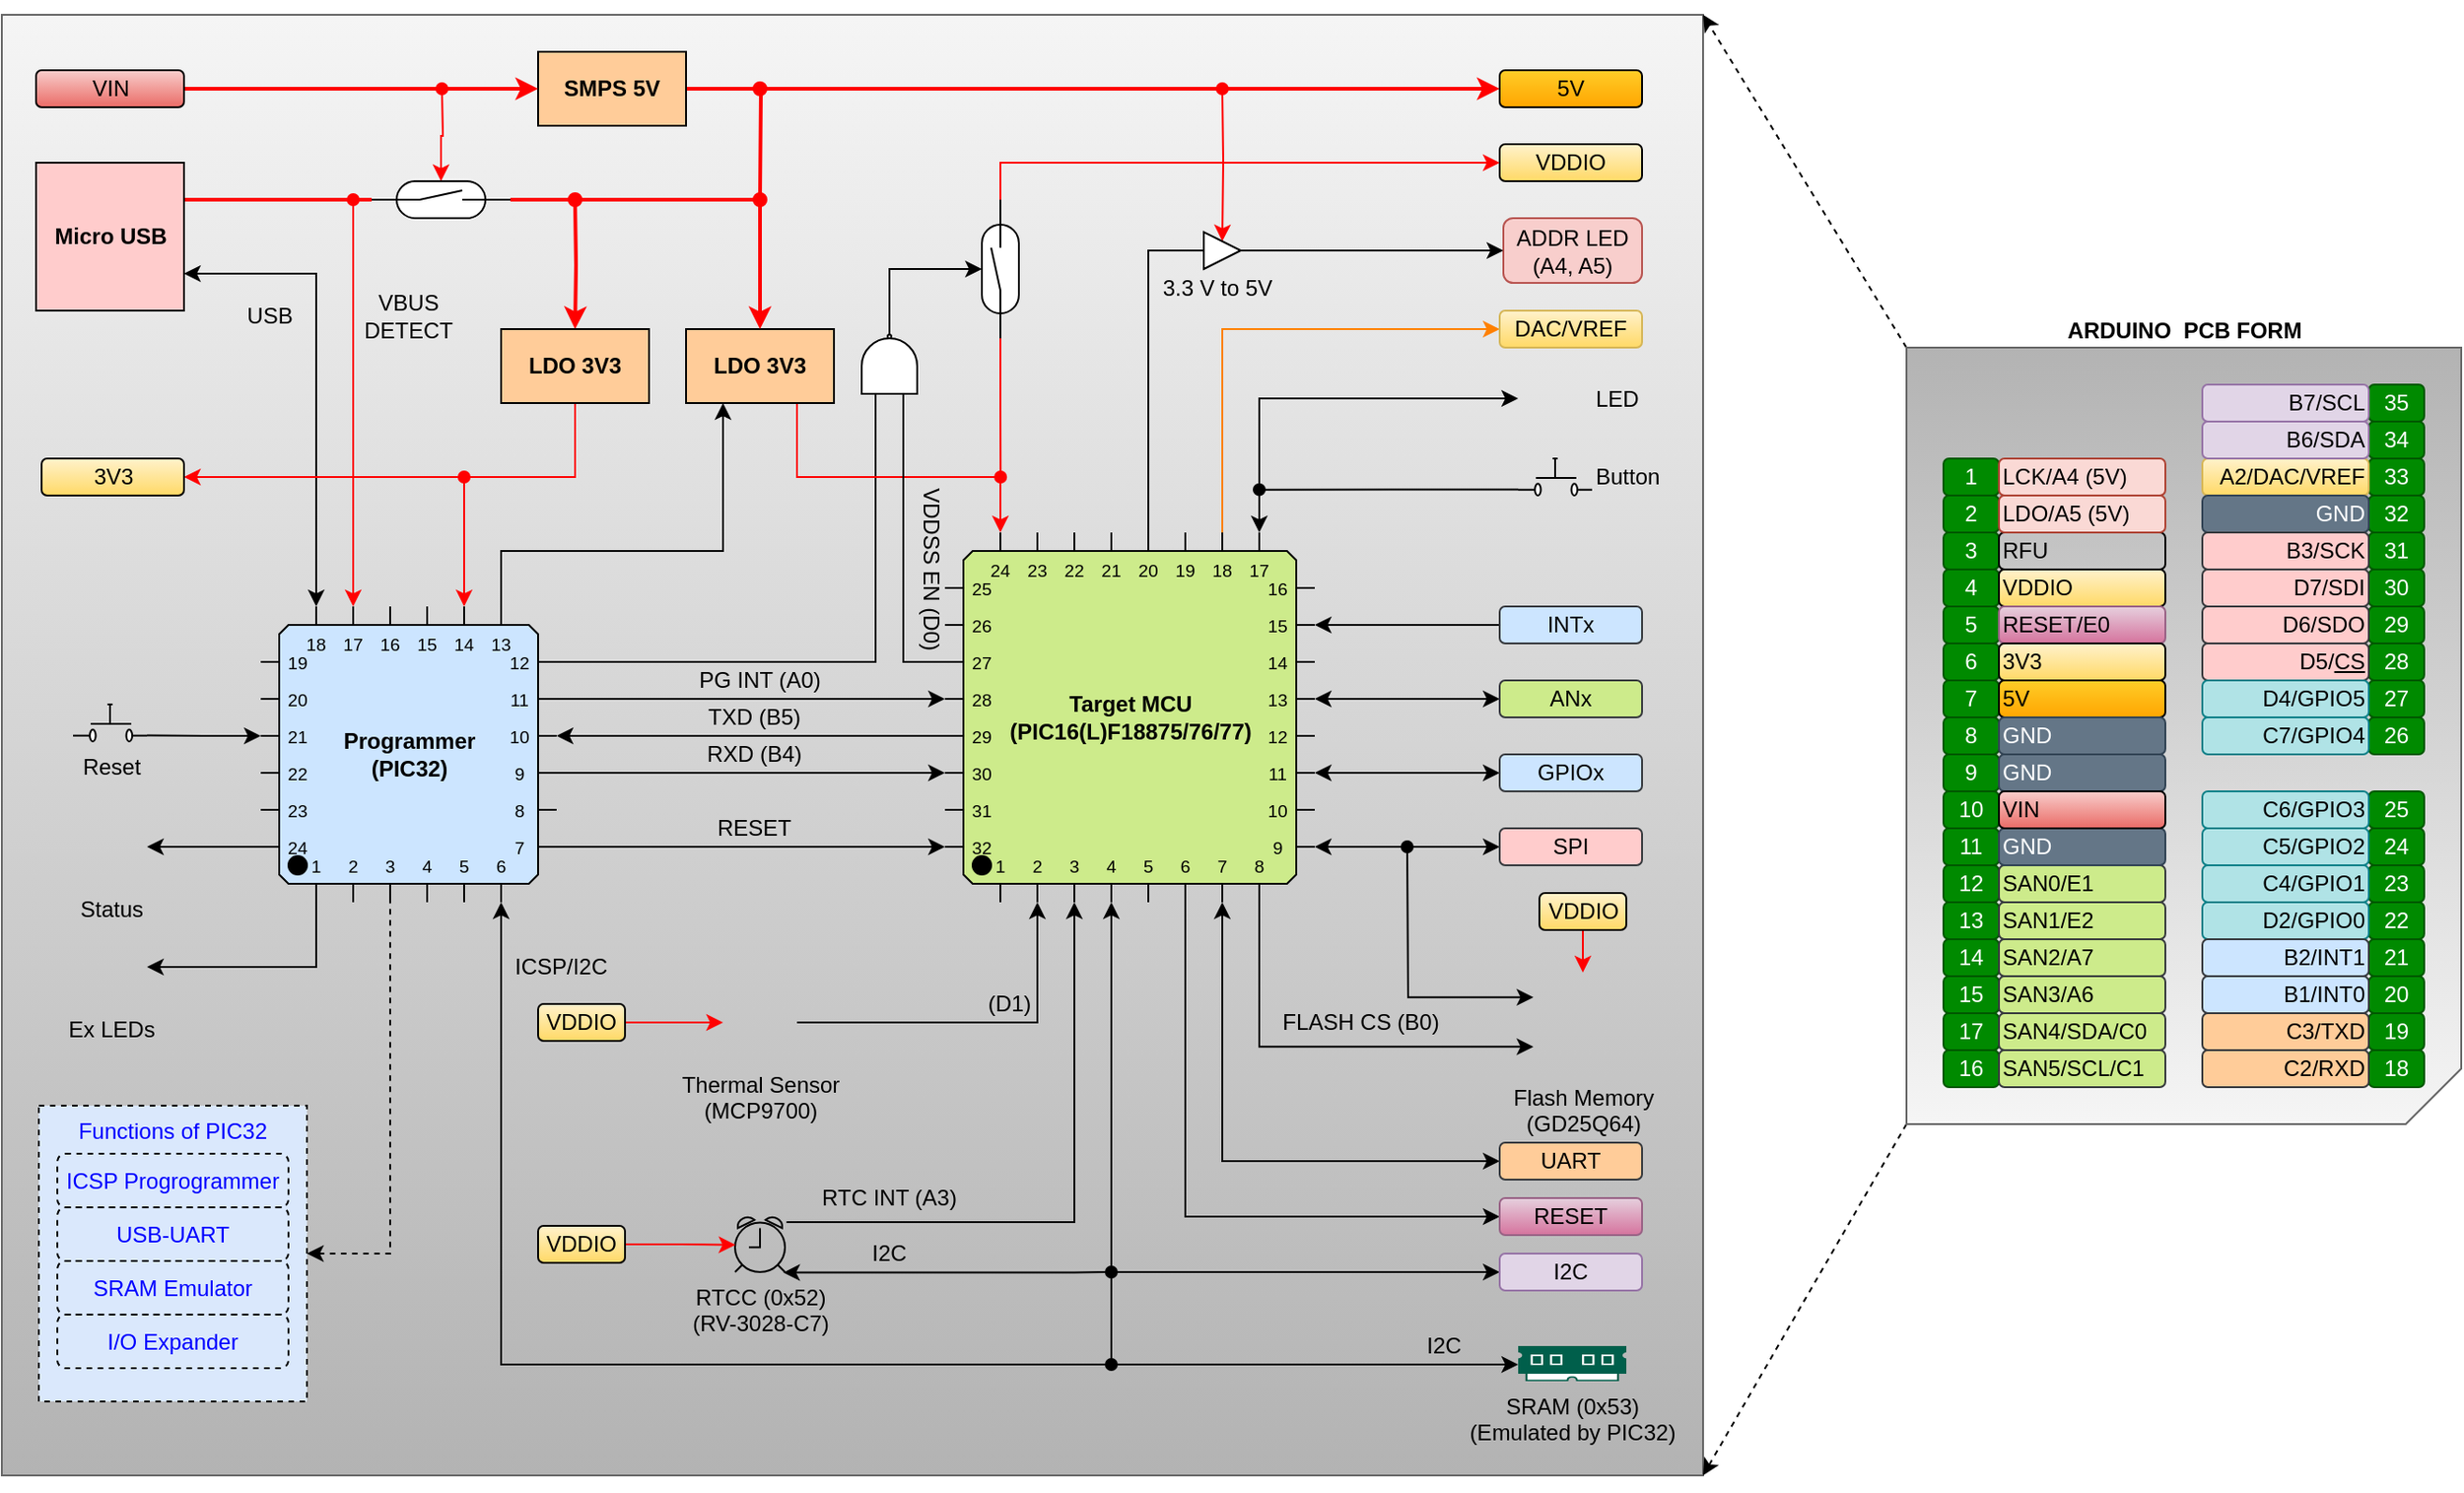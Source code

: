 <mxfile version="14.5.1" type="device"><diagram id="FAWxuf3-GDfkqZyllJHT" name="Diagram"><mxGraphModel dx="1704" dy="1068" grid="1" gridSize="10" guides="1" tooltips="1" connect="1" arrows="1" fold="1" page="1" pageScale="1" pageWidth="1654" pageHeight="1169" math="0" shadow="0"><root><mxCell id="0"/><mxCell id="1" parent="0"/><mxCell id="gl0B-3WAw4lFfvfO7_5f-157" value="" style="rounded=0;whiteSpace=wrap;html=1;strokeWidth=1;align=center;fillColor=#f5f5f5;strokeColor=#666666;gradientColor=#b3b3b3;" parent="1" vertex="1"><mxGeometry x="40" y="40" width="920" height="790" as="geometry"/></mxCell><mxCell id="gl0B-3WAw4lFfvfO7_5f-158" style="rounded=0;orthogonalLoop=1;jettySize=auto;html=1;exitX=1;exitY=1;exitDx=0;exitDy=0;exitPerimeter=0;entryX=1;entryY=0;entryDx=0;entryDy=0;startArrow=none;startFill=0;endArrow=classic;endFill=1;strokeWidth=1;fontColor=#000000;dashed=1;fillColor=#ffff88;" parent="1" source="gl0B-3WAw4lFfvfO7_5f-81" target="gl0B-3WAw4lFfvfO7_5f-157" edge="1"><mxGeometry relative="1" as="geometry"/></mxCell><mxCell id="gl0B-3WAw4lFfvfO7_5f-160" style="edgeStyle=none;rounded=0;orthogonalLoop=1;jettySize=auto;html=1;exitX=1;exitY=0;exitDx=0;exitDy=0;exitPerimeter=0;entryX=1;entryY=1;entryDx=0;entryDy=0;startArrow=none;startFill=0;endArrow=classic;endFill=1;strokeWidth=1;fontColor=#000000;dashed=1;fillColor=#ffff88;" parent="1" source="gl0B-3WAw4lFfvfO7_5f-81" target="gl0B-3WAw4lFfvfO7_5f-157" edge="1"><mxGeometry relative="1" as="geometry"/></mxCell><mxCell id="gl0B-3WAw4lFfvfO7_5f-81" value="&lt;b&gt;ARDUINO&amp;nbsp; PCB FORM&lt;/b&gt;" style="shape=card;html=1;align=center;rotation=0;labelPosition=center;verticalLabelPosition=top;verticalAlign=bottom;horizontal=1;flipV=1;flipH=1;textDirection=rtl;fillColor=#f5f5f5;strokeColor=#666666;gradientColor=#b3b3b3;" parent="1" vertex="1"><mxGeometry x="1070" y="220" width="300" height="420" as="geometry"/></mxCell><mxCell id="gl0B-3WAw4lFfvfO7_5f-142" style="edgeStyle=orthogonalEdgeStyle;rounded=0;orthogonalLoop=1;jettySize=auto;html=1;exitX=0;exitY=0;exitDx=30;exitDy=0;exitPerimeter=0;entryX=1;entryY=0.75;entryDx=0;entryDy=0;startArrow=classic;startFill=1;endArrow=classic;endFill=1;strokeWidth=1;fontColor=#000000;" parent="1" source="gl0B-3WAw4lFfvfO7_5f-1" target="gl0B-3WAw4lFfvfO7_5f-4" edge="1"><mxGeometry relative="1" as="geometry"/></mxCell><mxCell id="gl0B-3WAw4lFfvfO7_5f-145" style="edgeStyle=orthogonalEdgeStyle;rounded=0;orthogonalLoop=1;jettySize=auto;html=1;exitX=0;exitY=0;exitDx=0;exitDy=70;exitPerimeter=0;entryX=1;entryY=0.84;entryDx=0;entryDy=0;entryPerimeter=0;startArrow=classic;startFill=1;endArrow=none;endFill=0;strokeWidth=1;fontColor=#000000;" parent="1" source="gl0B-3WAw4lFfvfO7_5f-1" target="gl0B-3WAw4lFfvfO7_5f-139" edge="1"><mxGeometry relative="1" as="geometry"/></mxCell><mxCell id="GJWshSF4fhfG3qmLM1xP-25" style="edgeStyle=orthogonalEdgeStyle;rounded=0;orthogonalLoop=1;jettySize=auto;html=1;entryX=0;entryY=1;entryDx=70;entryDy=0;startArrow=classic;startFill=1;endArrow=none;endFill=0;strokeWidth=1;fontColor=#0000FF;dashed=1;exitX=1;exitY=0.5;exitDx=0;exitDy=0;entryPerimeter=0;" parent="1" source="GJWshSF4fhfG3qmLM1xP-23" target="gl0B-3WAw4lFfvfO7_5f-1" edge="1"><mxGeometry relative="1" as="geometry"><Array as="points"><mxPoint x="250" y="710"/></Array></mxGeometry></mxCell><mxCell id="er8K3xx068y1juMKBzcv-15" style="edgeStyle=orthogonalEdgeStyle;rounded=0;orthogonalLoop=1;jettySize=auto;html=1;exitX=0;exitY=0;exitDx=50;exitDy=0;exitPerimeter=0;startArrow=classic;startFill=1;endArrow=oval;endFill=1;strokeColor=#FF0000;" parent="1" source="gl0B-3WAw4lFfvfO7_5f-1" edge="1"><mxGeometry relative="1" as="geometry"><mxPoint x="230" y="140" as="targetPoint"/><Array as="points"><mxPoint x="230" y="180"/></Array></mxGeometry></mxCell><mxCell id="er8K3xx068y1juMKBzcv-26" style="edgeStyle=orthogonalEdgeStyle;rounded=0;orthogonalLoop=1;jettySize=auto;html=1;exitX=0;exitY=1;exitDx=130;exitDy=0;exitPerimeter=0;entryX=0;entryY=0.5;entryDx=0;entryDy=0;startArrow=classic;startFill=1;endArrow=classic;endFill=1;strokeWidth=1;" parent="1" source="gl0B-3WAw4lFfvfO7_5f-1" target="gl0B-3WAw4lFfvfO7_5f-117" edge="1"><mxGeometry relative="1" as="geometry"><Array as="points"><mxPoint x="310" y="770"/><mxPoint x="640" y="770"/><mxPoint x="640" y="720"/></Array></mxGeometry></mxCell><mxCell id="er8K3xx068y1juMKBzcv-30" style="edgeStyle=orthogonalEdgeStyle;rounded=0;orthogonalLoop=1;jettySize=auto;html=1;exitX=1;exitY=0;exitDx=0;exitDy=130;exitPerimeter=0;entryX=0;entryY=0;entryDx=0;entryDy=170;entryPerimeter=0;startArrow=none;startFill=0;endArrow=classic;endFill=1;strokeWidth=1;" parent="1" source="gl0B-3WAw4lFfvfO7_5f-1" target="gl0B-3WAw4lFfvfO7_5f-82" edge="1"><mxGeometry relative="1" as="geometry"/></mxCell><mxCell id="er8K3xx068y1juMKBzcv-32" style="edgeStyle=orthogonalEdgeStyle;rounded=0;orthogonalLoop=1;jettySize=auto;html=1;exitX=0;exitY=0;exitDx=0;exitDy=110;exitPerimeter=0;entryX=1;entryY=0;entryDx=0;entryDy=70;entryPerimeter=0;startArrow=none;startFill=0;endArrow=classic;endFill=1;strokeWidth=1;" parent="1" source="gl0B-3WAw4lFfvfO7_5f-82" target="gl0B-3WAw4lFfvfO7_5f-1" edge="1"><mxGeometry relative="1" as="geometry"/></mxCell><mxCell id="uWInlkVJjta_JhVtUcar-14" style="edgeStyle=orthogonalEdgeStyle;rounded=0;orthogonalLoop=1;jettySize=auto;html=1;exitX=1;exitY=0;exitDx=0;exitDy=50;exitPerimeter=0;entryX=0;entryY=0;entryDx=0;entryDy=90;entryPerimeter=0;startArrow=none;startFill=0;endArrow=classic;endFill=1;" parent="1" source="gl0B-3WAw4lFfvfO7_5f-1" target="gl0B-3WAw4lFfvfO7_5f-82" edge="1"><mxGeometry relative="1" as="geometry"/></mxCell><mxCell id="RlscLsw2g6nqxqVtPCCq-2" style="edgeStyle=orthogonalEdgeStyle;rounded=0;orthogonalLoop=1;jettySize=auto;html=1;exitX=1;exitY=0;exitDx=0;exitDy=90;exitPerimeter=0;entryX=0;entryY=0;entryDx=0;entryDy=130;entryPerimeter=0;" parent="1" source="gl0B-3WAw4lFfvfO7_5f-1" target="gl0B-3WAw4lFfvfO7_5f-82" edge="1"><mxGeometry relative="1" as="geometry"/></mxCell><mxCell id="RlscLsw2g6nqxqVtPCCq-8" style="edgeStyle=orthogonalEdgeStyle;rounded=0;orthogonalLoop=1;jettySize=auto;html=1;exitX=1;exitY=0.5;exitDx=0;exitDy=0;entryX=0;entryY=1;entryDx=30;entryDy=0;startArrow=classic;startFill=1;endArrow=none;endFill=0;entryPerimeter=0;" parent="1" source="RlscLsw2g6nqxqVtPCCq-7" target="gl0B-3WAw4lFfvfO7_5f-1" edge="1"><mxGeometry relative="1" as="geometry"/></mxCell><mxCell id="RlscLsw2g6nqxqVtPCCq-25" style="edgeStyle=orthogonalEdgeStyle;rounded=0;orthogonalLoop=1;jettySize=auto;html=1;exitX=1;exitY=0;exitDx=0;exitDy=30;exitPerimeter=0;entryX=0;entryY=0.25;entryDx=0;entryDy=0;entryPerimeter=0;startArrow=none;startFill=0;endArrow=none;endFill=0;fontColor=#0000FF;" parent="1" source="gl0B-3WAw4lFfvfO7_5f-1" target="RlscLsw2g6nqxqVtPCCq-19" edge="1"><mxGeometry relative="1" as="geometry"><Array as="points"><mxPoint x="513" y="390"/></Array></mxGeometry></mxCell><mxCell id="sSscuh9NOSaYMGHgBLAB-4" style="edgeStyle=orthogonalEdgeStyle;rounded=0;orthogonalLoop=1;jettySize=auto;html=1;exitX=0.5;exitY=1;exitDx=0;exitDy=0;entryX=0;entryY=0;entryDx=110;entryDy=0;strokeColor=#FF0000;entryPerimeter=0;" edge="1" parent="1" source="sSscuh9NOSaYMGHgBLAB-1" target="gl0B-3WAw4lFfvfO7_5f-1"><mxGeometry relative="1" as="geometry"><Array as="points"><mxPoint x="350" y="290"/><mxPoint x="290" y="290"/></Array></mxGeometry></mxCell><mxCell id="sSscuh9NOSaYMGHgBLAB-5" style="edgeStyle=orthogonalEdgeStyle;rounded=0;orthogonalLoop=1;jettySize=auto;html=1;exitX=0;exitY=0;exitDx=130;exitDy=0;exitPerimeter=0;entryX=0.25;entryY=1;entryDx=0;entryDy=0;startArrow=none;startFill=0;strokeWidth=1;" edge="1" parent="1" source="gl0B-3WAw4lFfvfO7_5f-1" target="gl0B-3WAw4lFfvfO7_5f-5"><mxGeometry relative="1" as="geometry"><Array as="points"><mxPoint x="310" y="330"/><mxPoint x="430" y="330"/></Array></mxGeometry></mxCell><mxCell id="gl0B-3WAw4lFfvfO7_5f-1" value="Programmer&lt;br&gt;(PIC32)" style="shadow=0;dashed=0;align=center;html=1;strokeWidth=1;shape=mxgraph.electrical.logic_gates.qfp_ic;labelNames=a,b,c,d,e,f,g,h,i,j,k,l,m,n,o,p,q,r,s,t,u,v,w,x,y,z,a1,b1,c1,d1,e1,f1,g1,h1,i1,j1,k1,l1,m1,n1;fontStyle=1;flipV=0;flipH=0;fillColor=#cce5ff;" parent="1" vertex="1"><mxGeometry x="180" y="360" width="160" height="160" as="geometry"/></mxCell><mxCell id="er8K3xx068y1juMKBzcv-12" style="edgeStyle=orthogonalEdgeStyle;rounded=0;orthogonalLoop=1;jettySize=auto;html=1;entryX=0;entryY=0.5;entryDx=0;entryDy=0;entryPerimeter=0;endArrow=none;endFill=0;strokeWidth=2;strokeColor=#FF0000;exitX=1;exitY=0.25;exitDx=0;exitDy=0;" parent="1" source="gl0B-3WAw4lFfvfO7_5f-4" target="er8K3xx068y1juMKBzcv-10" edge="1"><mxGeometry relative="1" as="geometry"/></mxCell><mxCell id="gl0B-3WAw4lFfvfO7_5f-4" value="Micro USB" style="rounded=0;whiteSpace=wrap;html=1;fontStyle=1;fillColor=#ffcccc;" parent="1" vertex="1"><mxGeometry x="58.5" y="120" width="80" height="80" as="geometry"/></mxCell><mxCell id="sSscuh9NOSaYMGHgBLAB-3" style="edgeStyle=orthogonalEdgeStyle;rounded=0;orthogonalLoop=1;jettySize=auto;html=1;entryX=0;entryY=0;entryDx=30;entryDy=0;entryPerimeter=0;strokeColor=#FF0000;exitX=0.75;exitY=1;exitDx=0;exitDy=0;" edge="1" parent="1" source="gl0B-3WAw4lFfvfO7_5f-5" target="gl0B-3WAw4lFfvfO7_5f-82"><mxGeometry relative="1" as="geometry"><Array as="points"><mxPoint x="470" y="290"/><mxPoint x="580" y="290"/></Array></mxGeometry></mxCell><mxCell id="gl0B-3WAw4lFfvfO7_5f-5" value="LDO 3V3" style="rounded=0;whiteSpace=wrap;html=1;fontStyle=1;fillColor=#ffcc99;" parent="1" vertex="1"><mxGeometry x="410" y="210" width="80" height="40" as="geometry"/></mxCell><mxCell id="er8K3xx068y1juMKBzcv-14" style="edgeStyle=orthogonalEdgeStyle;rounded=0;orthogonalLoop=1;jettySize=auto;html=1;endArrow=oval;endFill=1;strokeWidth=2;strokeColor=#FF0000;" parent="1" source="gl0B-3WAw4lFfvfO7_5f-6" edge="1"><mxGeometry relative="1" as="geometry"><mxPoint x="450" y="140" as="targetPoint"/></mxGeometry></mxCell><mxCell id="gl0B-3WAw4lFfvfO7_5f-6" value="SMPS 5V" style="rounded=0;whiteSpace=wrap;html=1;fontStyle=1;fillColor=#ffcc99;" parent="1" vertex="1"><mxGeometry x="330" y="60" width="80" height="40" as="geometry"/></mxCell><mxCell id="gl0B-3WAw4lFfvfO7_5f-11" value="3" style="rounded=1;whiteSpace=wrap;html=1;fillColor=#008a00;strokeColor=#005700;fontColor=#ffffff;" parent="1" vertex="1"><mxGeometry x="1090" y="320" width="30" height="20" as="geometry"/></mxCell><mxCell id="gl0B-3WAw4lFfvfO7_5f-12" value="4" style="rounded=1;whiteSpace=wrap;html=1;fillColor=#008a00;strokeColor=#005700;fontColor=#ffffff;" parent="1" vertex="1"><mxGeometry x="1090" y="340" width="30" height="20" as="geometry"/></mxCell><mxCell id="gl0B-3WAw4lFfvfO7_5f-13" value="5" style="rounded=1;whiteSpace=wrap;html=1;fillColor=#008a00;strokeColor=#005700;fontColor=#ffffff;" parent="1" vertex="1"><mxGeometry x="1090" y="360" width="30" height="20" as="geometry"/></mxCell><mxCell id="gl0B-3WAw4lFfvfO7_5f-14" value="6" style="rounded=1;whiteSpace=wrap;html=1;fillColor=#008a00;strokeColor=#005700;fontColor=#ffffff;" parent="1" vertex="1"><mxGeometry x="1090" y="380" width="30" height="20" as="geometry"/></mxCell><mxCell id="gl0B-3WAw4lFfvfO7_5f-15" value="7" style="rounded=1;whiteSpace=wrap;html=1;fillColor=#008a00;strokeColor=#005700;fontColor=#ffffff;" parent="1" vertex="1"><mxGeometry x="1090" y="400" width="30" height="20" as="geometry"/></mxCell><mxCell id="gl0B-3WAw4lFfvfO7_5f-16" value="8" style="rounded=1;whiteSpace=wrap;html=1;fillColor=#008a00;strokeColor=#005700;fontColor=#ffffff;" parent="1" vertex="1"><mxGeometry x="1090" y="420" width="30" height="20" as="geometry"/></mxCell><mxCell id="gl0B-3WAw4lFfvfO7_5f-119" style="edgeStyle=orthogonalEdgeStyle;rounded=0;orthogonalLoop=1;jettySize=auto;html=1;exitX=1;exitY=0;exitDx=0;exitDy=170;exitPerimeter=0;entryX=0;entryY=0.5;entryDx=0;entryDy=0;startArrow=classic;startFill=1;endArrow=classic;endFill=1;strokeWidth=1;fontColor=#0000FF;" parent="1" source="gl0B-3WAw4lFfvfO7_5f-82" target="gl0B-3WAw4lFfvfO7_5f-118" edge="1"><mxGeometry relative="1" as="geometry"/></mxCell><mxCell id="gl0B-3WAw4lFfvfO7_5f-121" style="edgeStyle=orthogonalEdgeStyle;rounded=0;orthogonalLoop=1;jettySize=auto;html=1;exitX=1;exitY=0;exitDx=0;exitDy=130;exitPerimeter=0;entryX=0;entryY=0.5;entryDx=0;entryDy=0;startArrow=classic;startFill=1;endArrow=classic;endFill=1;strokeWidth=1;fontColor=#0000FF;" parent="1" source="gl0B-3WAw4lFfvfO7_5f-82" target="gl0B-3WAw4lFfvfO7_5f-116" edge="1"><mxGeometry relative="1" as="geometry"/></mxCell><mxCell id="gl0B-3WAw4lFfvfO7_5f-122" style="edgeStyle=orthogonalEdgeStyle;rounded=0;orthogonalLoop=1;jettySize=auto;html=1;exitX=1;exitY=0;exitDx=0;exitDy=90;exitPerimeter=0;entryX=0;entryY=0.5;entryDx=0;entryDy=0;startArrow=classic;startFill=1;endArrow=classic;endFill=1;strokeWidth=1;fontColor=#0000FF;" parent="1" source="gl0B-3WAw4lFfvfO7_5f-82" target="gl0B-3WAw4lFfvfO7_5f-115" edge="1"><mxGeometry relative="1" as="geometry"/></mxCell><mxCell id="gl0B-3WAw4lFfvfO7_5f-124" style="edgeStyle=orthogonalEdgeStyle;rounded=0;orthogonalLoop=1;jettySize=auto;html=1;exitX=1;exitY=0;exitDx=0;exitDy=50;exitPerimeter=0;entryX=0;entryY=0.5;entryDx=0;entryDy=0;startArrow=classic;startFill=1;endArrow=none;endFill=0;strokeWidth=1;fontColor=#0000FF;" parent="1" source="gl0B-3WAw4lFfvfO7_5f-82" target="gl0B-3WAw4lFfvfO7_5f-114" edge="1"><mxGeometry relative="1" as="geometry"/></mxCell><mxCell id="er8K3xx068y1juMKBzcv-1" style="edgeStyle=orthogonalEdgeStyle;rounded=0;orthogonalLoop=1;jettySize=auto;html=1;exitX=0;exitY=1;exitDx=150;exitDy=0;exitPerimeter=0;entryX=0;entryY=0.5;entryDx=0;entryDy=0;startArrow=classic;startFill=1;" parent="1" source="gl0B-3WAw4lFfvfO7_5f-82" target="gl0B-3WAw4lFfvfO7_5f-113" edge="1"><mxGeometry relative="1" as="geometry"/></mxCell><mxCell id="er8K3xx068y1juMKBzcv-27" style="edgeStyle=orthogonalEdgeStyle;rounded=0;orthogonalLoop=1;jettySize=auto;html=1;exitX=0;exitY=1;exitDx=90;exitDy=0;exitPerimeter=0;startArrow=classic;startFill=1;endArrow=none;endFill=0;strokeWidth=1;" parent="1" source="gl0B-3WAw4lFfvfO7_5f-82" edge="1"><mxGeometry relative="1" as="geometry"><mxPoint x="640" y="720" as="targetPoint"/></mxGeometry></mxCell><mxCell id="er8K3xx068y1juMKBzcv-36" style="edgeStyle=orthogonalEdgeStyle;rounded=0;orthogonalLoop=1;jettySize=auto;html=1;exitX=1;exitY=0.5;exitDx=0;exitDy=0;entryX=0;entryY=1;entryDx=50;entryDy=0;startArrow=none;startFill=0;endArrow=classic;endFill=1;strokeWidth=1;entryPerimeter=0;" parent="1" source="gl0B-3WAw4lFfvfO7_5f-149" target="gl0B-3WAw4lFfvfO7_5f-82" edge="1"><mxGeometry relative="1" as="geometry"/></mxCell><mxCell id="RlscLsw2g6nqxqVtPCCq-4" style="edgeStyle=orthogonalEdgeStyle;rounded=0;orthogonalLoop=1;jettySize=auto;html=1;exitX=0;exitY=0;exitDx=170;exitDy=0;exitPerimeter=0;entryX=0;entryY=0.5;entryDx=0;entryDy=0;startArrow=classic;startFill=1;" parent="1" source="gl0B-3WAw4lFfvfO7_5f-82" target="gl0B-3WAw4lFfvfO7_5f-146" edge="1"><mxGeometry relative="1" as="geometry"/></mxCell><mxCell id="RlscLsw2g6nqxqVtPCCq-10" style="edgeStyle=orthogonalEdgeStyle;rounded=0;orthogonalLoop=1;jettySize=auto;html=1;exitX=0;exitY=0.75;exitDx=0;exitDy=0;entryX=0;entryY=1;entryDx=170;entryDy=0;startArrow=classic;startFill=1;endArrow=none;endFill=0;entryPerimeter=0;" parent="1" source="gl0B-3WAw4lFfvfO7_5f-151" target="gl0B-3WAw4lFfvfO7_5f-82" edge="1"><mxGeometry relative="1" as="geometry"/></mxCell><mxCell id="RlscLsw2g6nqxqVtPCCq-13" style="edgeStyle=orthogonalEdgeStyle;rounded=0;orthogonalLoop=1;jettySize=auto;html=1;exitX=0;exitY=1;exitDx=70;exitDy=0;exitPerimeter=0;entryX=1.031;entryY=0.1;entryDx=0;entryDy=0;entryPerimeter=0;startArrow=classic;startFill=1;endArrow=none;endFill=0;" parent="1" source="gl0B-3WAw4lFfvfO7_5f-82" target="gl0B-3WAw4lFfvfO7_5f-148" edge="1"><mxGeometry relative="1" as="geometry"/></mxCell><mxCell id="RlscLsw2g6nqxqVtPCCq-28" style="edgeStyle=orthogonalEdgeStyle;rounded=0;orthogonalLoop=1;jettySize=auto;html=1;exitX=0;exitY=0;exitDx=110;exitDy=0;exitPerimeter=0;entryX=1;entryY=0.5;entryDx=0;entryDy=0;startArrow=none;startFill=0;endArrow=none;endFill=0;fontColor=#0000FF;" parent="1" source="gl0B-3WAw4lFfvfO7_5f-82" target="eNyr2bX-Caloq8bgDl0U-1" edge="1"><mxGeometry relative="1" as="geometry"/></mxCell><mxCell id="gl0B-3WAw4lFfvfO7_5f-82" value="Target MCU&lt;br&gt;(PIC16(L)F18875/76/77)" style="shadow=0;dashed=0;align=center;html=1;strokeWidth=1;shape=mxgraph.electrical.logic_gates.qfp_ic;labelNames=a,b,c,d,e,f,g,h,i,j,k,l,m,n,o,p,q,r,s,t,u,v,w,x,y,z,a1,b1,c1,d1,e1,f1,g1,h1,i1,j1,k1,l1,m1,n1;fontStyle=1;fillColor=#cdeb8b;" parent="1" vertex="1"><mxGeometry x="550" y="320" width="200" height="200" as="geometry"/></mxCell><mxCell id="gl0B-3WAw4lFfvfO7_5f-90" value="VDDIO" style="rounded=1;whiteSpace=wrap;html=1;align=center;fillColor=#fff2cc;gradientColor=#ffd966;" parent="1" vertex="1"><mxGeometry x="850" y="110" width="77" height="20" as="geometry"/></mxCell><mxCell id="er8K3xx068y1juMKBzcv-24" style="edgeStyle=orthogonalEdgeStyle;rounded=0;orthogonalLoop=1;jettySize=auto;html=1;startArrow=none;startFill=0;endArrow=classic;endFill=1;strokeWidth=1;exitX=0;exitY=0;exitDx=150;exitDy=0;exitPerimeter=0;strokeColor=#FF8000;" parent="1" source="gl0B-3WAw4lFfvfO7_5f-82" target="gl0B-3WAw4lFfvfO7_5f-91" edge="1"><mxGeometry relative="1" as="geometry"><Array as="points"><mxPoint x="700" y="210"/></Array></mxGeometry></mxCell><mxCell id="gl0B-3WAw4lFfvfO7_5f-91" value="DAC/VREF" style="rounded=1;whiteSpace=wrap;html=1;align=center;gradientColor=#ffd966;fillColor=#fff2cc;strokeColor=#d6b656;" parent="1" vertex="1"><mxGeometry x="850" y="200" width="77" height="20" as="geometry"/></mxCell><mxCell id="RlscLsw2g6nqxqVtPCCq-17" style="edgeStyle=orthogonalEdgeStyle;rounded=0;orthogonalLoop=1;jettySize=auto;html=1;startArrow=classic;startFill=1;endArrow=oval;endFill=1;fontColor=#0000FF;strokeColor=#FF0000;" parent="1" source="gl0B-3WAw4lFfvfO7_5f-102" edge="1"><mxGeometry relative="1" as="geometry"><mxPoint x="290" y="290" as="targetPoint"/></mxGeometry></mxCell><mxCell id="gl0B-3WAw4lFfvfO7_5f-102" value="3V3" style="rounded=1;whiteSpace=wrap;html=1;align=center;fillColor=#fff2cc;gradientColor=#ffd966;" parent="1" vertex="1"><mxGeometry x="61.5" y="280" width="77" height="20" as="geometry"/></mxCell><mxCell id="er8K3xx068y1juMKBzcv-21" style="edgeStyle=orthogonalEdgeStyle;rounded=0;orthogonalLoop=1;jettySize=auto;html=1;startArrow=oval;startFill=1;endArrow=classic;endFill=1;strokeWidth=2;strokeColor=#FF0000;entryX=0;entryY=0.5;entryDx=0;entryDy=0;" parent="1" target="gl0B-3WAw4lFfvfO7_5f-104" edge="1"><mxGeometry relative="1" as="geometry"><mxPoint x="450" y="80" as="sourcePoint"/><Array as="points"><mxPoint x="450" y="80"/></Array></mxGeometry></mxCell><mxCell id="gl0B-3WAw4lFfvfO7_5f-104" value="5V" style="rounded=1;whiteSpace=wrap;html=1;align=center;fillColor=#ffcd28;gradientColor=#ffa500;" parent="1" vertex="1"><mxGeometry x="850" y="70" width="77" height="20" as="geometry"/></mxCell><mxCell id="gl0B-3WAw4lFfvfO7_5f-110" style="edgeStyle=orthogonalEdgeStyle;rounded=0;orthogonalLoop=1;jettySize=auto;html=1;entryX=0;entryY=0.5;entryDx=0;entryDy=0;startArrow=none;startFill=0;endArrow=classic;endFill=1;strokeWidth=2;fontColor=#0000FF;strokeColor=#FF0000;" parent="1" source="gl0B-3WAw4lFfvfO7_5f-109" target="gl0B-3WAw4lFfvfO7_5f-6" edge="1"><mxGeometry relative="1" as="geometry"><mxPoint x="210" y="120" as="targetPoint"/></mxGeometry></mxCell><mxCell id="gl0B-3WAw4lFfvfO7_5f-109" value="VIN" style="rounded=1;whiteSpace=wrap;html=1;align=center;fillColor=#f8cecc;gradientColor=#ea6b66;" parent="1" vertex="1"><mxGeometry x="58.5" y="70" width="80" height="20" as="geometry"/></mxCell><mxCell id="gl0B-3WAw4lFfvfO7_5f-113" value="UART" style="rounded=1;whiteSpace=wrap;html=1;align=center;fillColor=#ffcc99;strokeColor=#36393d;" parent="1" vertex="1"><mxGeometry x="850" y="650" width="77" height="20" as="geometry"/></mxCell><mxCell id="gl0B-3WAw4lFfvfO7_5f-114" value="INTx" style="rounded=1;whiteSpace=wrap;html=1;align=center;fillColor=#cce5ff;strokeColor=#36393d;" parent="1" vertex="1"><mxGeometry x="850" y="360" width="77" height="20" as="geometry"/></mxCell><mxCell id="gl0B-3WAw4lFfvfO7_5f-115" value="ANx" style="rounded=1;whiteSpace=wrap;html=1;align=center;fillColor=#cdeb8b;strokeColor=#36393d;" parent="1" vertex="1"><mxGeometry x="850" y="400" width="77" height="20" as="geometry"/></mxCell><mxCell id="gl0B-3WAw4lFfvfO7_5f-116" value="GPIOx" style="rounded=1;whiteSpace=wrap;html=1;align=center;fillColor=#cce5ff;strokeColor=#36393d;" parent="1" vertex="1"><mxGeometry x="850" y="440" width="77" height="20" as="geometry"/></mxCell><mxCell id="gl0B-3WAw4lFfvfO7_5f-117" value="I2C" style="rounded=1;whiteSpace=wrap;html=1;align=center;fillColor=#e1d5e7;strokeColor=#9673a6;" parent="1" vertex="1"><mxGeometry x="850" y="710" width="77" height="20" as="geometry"/></mxCell><mxCell id="gl0B-3WAw4lFfvfO7_5f-118" value="SPI" style="rounded=1;whiteSpace=wrap;html=1;align=center;fillColor=#ffcccc;strokeColor=#36393d;" parent="1" vertex="1"><mxGeometry x="850" y="480" width="77" height="20" as="geometry"/></mxCell><mxCell id="RlscLsw2g6nqxqVtPCCq-6" style="edgeStyle=orthogonalEdgeStyle;rounded=0;orthogonalLoop=1;jettySize=auto;html=1;exitX=0;exitY=0.84;exitDx=0;exitDy=0;exitPerimeter=0;startArrow=none;startFill=0;endArrow=oval;endFill=1;" parent="1" source="gl0B-3WAw4lFfvfO7_5f-125" edge="1"><mxGeometry relative="1" as="geometry"><mxPoint x="720" y="296.828" as="targetPoint"/></mxGeometry></mxCell><mxCell id="gl0B-3WAw4lFfvfO7_5f-125" value="Button" style="pointerEvents=1;verticalLabelPosition=middle;shadow=0;dashed=0;align=left;html=1;verticalAlign=middle;shape=mxgraph.electrical.electro-mechanical.push_switch_no;strokeWidth=1;labelPosition=right;" parent="1" vertex="1"><mxGeometry x="860" y="280" width="40" height="20" as="geometry"/></mxCell><mxCell id="gl0B-3WAw4lFfvfO7_5f-127" style="edgeStyle=orthogonalEdgeStyle;rounded=0;orthogonalLoop=1;jettySize=auto;html=1;entryX=0;entryY=1;entryDx=130;entryDy=0;entryPerimeter=0;startArrow=classic;startFill=1;endArrow=none;endFill=0;strokeWidth=1;fontColor=#0000FF;" parent="1" source="gl0B-3WAw4lFfvfO7_5f-126" target="gl0B-3WAw4lFfvfO7_5f-82" edge="1"><mxGeometry relative="1" as="geometry"/></mxCell><mxCell id="gl0B-3WAw4lFfvfO7_5f-126" value="RESET" style="rounded=1;whiteSpace=wrap;html=1;align=center;gradientColor=#d5739d;fillColor=#e6d0de;strokeColor=#996185;" parent="1" vertex="1"><mxGeometry x="850" y="680" width="77" height="20" as="geometry"/></mxCell><mxCell id="gl0B-3WAw4lFfvfO7_5f-139" value="Reset" style="pointerEvents=1;verticalLabelPosition=bottom;shadow=0;dashed=0;align=center;html=1;verticalAlign=top;shape=mxgraph.electrical.electro-mechanical.push_switch_no;strokeWidth=1;" parent="1" vertex="1"><mxGeometry x="78.5" y="413" width="40" height="20" as="geometry"/></mxCell><mxCell id="gl0B-3WAw4lFfvfO7_5f-143" style="edgeStyle=orthogonalEdgeStyle;rounded=0;orthogonalLoop=1;jettySize=auto;html=1;entryX=0;entryY=0;entryDx=0;entryDy=130;entryPerimeter=0;startArrow=classic;startFill=1;endArrow=none;endFill=0;strokeWidth=1;fontColor=#000000;" parent="1" source="gl0B-3WAw4lFfvfO7_5f-147" target="gl0B-3WAw4lFfvfO7_5f-1" edge="1"><mxGeometry relative="1" as="geometry"><mxPoint x="300" y="581.4" as="sourcePoint"/></mxGeometry></mxCell><mxCell id="gl0B-3WAw4lFfvfO7_5f-146" value="LED" style="shape=image;html=1;verticalAlign=middle;verticalLabelPosition=middle;labelBackgroundColor=none;imageAspect=0;aspect=fixed;image=https://cdn2.iconfinder.com/data/icons/electronic-13/480/6-electronic-led-icon-2-128.png;strokeWidth=1;fontColor=#000000;align=left;flipH=1;labelPosition=right;sketch=0;" parent="1" vertex="1"><mxGeometry x="860" y="227.5" width="40" height="40" as="geometry"/></mxCell><mxCell id="gl0B-3WAw4lFfvfO7_5f-147" value="Status" style="shape=image;html=1;verticalAlign=top;verticalLabelPosition=bottom;labelBackgroundColor=none;imageAspect=0;aspect=fixed;image=https://cdn2.iconfinder.com/data/icons/electronic-13/480/6-electronic-led-icon-2-128.png;strokeWidth=1;fontColor=#000000;align=center;flipH=1;labelPosition=center;" parent="1" vertex="1"><mxGeometry x="78.5" y="470" width="40" height="40" as="geometry"/></mxCell><mxCell id="er8K3xx068y1juMKBzcv-29" style="edgeStyle=orthogonalEdgeStyle;rounded=0;orthogonalLoop=1;jettySize=auto;html=1;startArrow=classic;startFill=1;endArrow=oval;endFill=1;strokeWidth=1;exitX=0.966;exitY=1.01;exitDx=0;exitDy=0;exitPerimeter=0;" parent="1" source="gl0B-3WAw4lFfvfO7_5f-148" edge="1"><mxGeometry relative="1" as="geometry"><mxPoint x="640" y="720" as="targetPoint"/><Array as="points"><mxPoint x="620" y="720"/></Array></mxGeometry></mxCell><mxCell id="gl0B-3WAw4lFfvfO7_5f-148" value="RTCC (0x52)&lt;br&gt;(RV-3028-C7)" style="html=1;verticalLabelPosition=bottom;align=center;labelBackgroundColor=none;verticalAlign=top;strokeWidth=1;shadow=0;dashed=0;shape=mxgraph.ios7.icons.alarm_clock;fontColor=#000000;fillColor=none;" parent="1" vertex="1"><mxGeometry x="436.5" y="690" width="27" height="30" as="geometry"/></mxCell><mxCell id="gl0B-3WAw4lFfvfO7_5f-149" value="Thermal Sensor&lt;br&gt;(MCP9700)" style="shape=image;html=1;verticalAlign=top;verticalLabelPosition=bottom;labelBackgroundColor=none;imageAspect=0;aspect=fixed;image=https://cdn2.iconfinder.com/data/icons/3d-printing-line/96/Print_Nozzle_Temp_SVG-128.png;strokeWidth=1;fontColor=#000000;align=center;" parent="1" vertex="1"><mxGeometry x="430" y="565" width="40" height="40" as="geometry"/></mxCell><mxCell id="Z1SFrd-gcWERXJFFS6Gb-4" style="edgeStyle=orthogonalEdgeStyle;rounded=0;orthogonalLoop=1;jettySize=auto;html=1;endArrow=oval;endFill=1;startArrow=classic;startFill=1;exitX=0;exitY=0.25;exitDx=0;exitDy=0;" parent="1" source="gl0B-3WAw4lFfvfO7_5f-151" edge="1"><mxGeometry relative="1" as="geometry"><mxPoint x="800" y="490" as="targetPoint"/></mxGeometry></mxCell><mxCell id="gl0B-3WAw4lFfvfO7_5f-151" value="Flash Memory&lt;br&gt;(GD25Q64)" style="shape=image;html=1;verticalAlign=top;verticalLabelPosition=bottom;labelBackgroundColor=none;imageAspect=0;aspect=fixed;image=https://cdn3.iconfinder.com/data/icons/device-and-technologi-1/32/memory_card_usb_flash_drive_-128.png;strokeWidth=1;fontColor=#000000;align=center;" parent="1" vertex="1"><mxGeometry x="868.25" y="558" width="53.5" height="53.5" as="geometry"/></mxCell><mxCell id="er8K3xx068y1juMKBzcv-34" style="edgeStyle=orthogonalEdgeStyle;rounded=0;orthogonalLoop=1;jettySize=auto;html=1;startArrow=oval;startFill=1;endArrow=classic;endFill=1;strokeWidth=1;" parent="1" target="Z1SFrd-gcWERXJFFS6Gb-1" edge="1"><mxGeometry relative="1" as="geometry"><mxPoint x="640" y="770" as="sourcePoint"/><Array as="points"><mxPoint x="640" y="770"/><mxPoint x="899" y="770"/></Array></mxGeometry></mxCell><mxCell id="Z1SFrd-gcWERXJFFS6Gb-1" value="SRAM (0x53)&lt;br&gt;(Emulated by PIC32)" style="pointerEvents=1;shadow=0;dashed=0;html=1;fillColor=#005F4B;labelPosition=center;verticalLabelPosition=bottom;verticalAlign=top;align=center;outlineConnect=0;shape=mxgraph.veeam2.ram;" parent="1" vertex="1"><mxGeometry x="860" y="760" width="58.5" height="19" as="geometry"/></mxCell><mxCell id="GJWshSF4fhfG3qmLM1xP-2" value="USB" style="text;html=1;fillColor=none;align=center;verticalAlign=middle;whiteSpace=wrap;rounded=0;" parent="1" vertex="1"><mxGeometry x="160" y="192.5" width="50" height="20" as="geometry"/></mxCell><mxCell id="GJWshSF4fhfG3qmLM1xP-10" value="RESET" style="text;html=1;fillColor=none;align=center;verticalAlign=middle;whiteSpace=wrap;rounded=0;" parent="1" vertex="1"><mxGeometry x="426.5" y="470" width="40" height="20" as="geometry"/></mxCell><mxCell id="GJWshSF4fhfG3qmLM1xP-11" value="ICSP/I2C" style="text;html=1;fillColor=none;align=center;verticalAlign=middle;whiteSpace=wrap;rounded=0;" parent="1" vertex="1"><mxGeometry x="315" y="545" width="55" height="20" as="geometry"/></mxCell><mxCell id="er8K3xx068y1juMKBzcv-2" value="1" style="rounded=1;whiteSpace=wrap;html=1;fillColor=#008a00;strokeColor=#005700;fontColor=#ffffff;" parent="1" vertex="1"><mxGeometry x="1090" y="280" width="30" height="20" as="geometry"/></mxCell><mxCell id="er8K3xx068y1juMKBzcv-3" value="2" style="rounded=1;whiteSpace=wrap;html=1;fillColor=#008a00;strokeColor=#005700;fontColor=#ffffff;" parent="1" vertex="1"><mxGeometry x="1090" y="300" width="30" height="20" as="geometry"/></mxCell><mxCell id="er8K3xx068y1juMKBzcv-11" style="edgeStyle=orthogonalEdgeStyle;rounded=0;orthogonalLoop=1;jettySize=auto;html=1;startArrow=oval;startFill=1;strokeColor=#FF0000;" parent="1" target="er8K3xx068y1juMKBzcv-10" edge="1"><mxGeometry relative="1" as="geometry"><mxPoint x="278" y="80" as="sourcePoint"/></mxGeometry></mxCell><mxCell id="er8K3xx068y1juMKBzcv-17" style="edgeStyle=orthogonalEdgeStyle;rounded=0;orthogonalLoop=1;jettySize=auto;html=1;entryX=0.5;entryY=0;entryDx=0;entryDy=0;startArrow=none;startFill=0;endArrow=classic;endFill=1;strokeWidth=2;strokeColor=#FF0000;" parent="1" source="er8K3xx068y1juMKBzcv-10" target="gl0B-3WAw4lFfvfO7_5f-5" edge="1"><mxGeometry relative="1" as="geometry"/></mxCell><mxCell id="er8K3xx068y1juMKBzcv-10" value="" style="pointerEvents=1;verticalLabelPosition=bottom;shadow=0;dashed=0;align=center;html=1;verticalAlign=top;shape=mxgraph.electrical.electro-mechanical.reed_switch;" parent="1" vertex="1"><mxGeometry x="240" y="130" width="75" height="20" as="geometry"/></mxCell><mxCell id="er8K3xx068y1juMKBzcv-31" value="TXD (B5)" style="text;html=1;fillColor=none;align=center;verticalAlign=middle;whiteSpace=wrap;rounded=0;" parent="1" vertex="1"><mxGeometry x="406.5" y="410" width="80" height="20" as="geometry"/></mxCell><mxCell id="er8K3xx068y1juMKBzcv-37" value="ADDR LED&lt;br&gt;(A4, A5)" style="rounded=1;whiteSpace=wrap;html=1;align=center;fillColor=#f8cecc;strokeColor=#b85450;" parent="1" vertex="1"><mxGeometry x="852" y="150" width="75" height="35" as="geometry"/></mxCell><mxCell id="er8K3xx068y1juMKBzcv-39" value="VBUS&lt;br&gt;DETECT" style="text;html=1;fillColor=none;align=center;verticalAlign=middle;whiteSpace=wrap;rounded=0;" parent="1" vertex="1"><mxGeometry x="235" y="177.5" width="50" height="50" as="geometry"/></mxCell><mxCell id="RlscLsw2g6nqxqVtPCCq-27" style="edgeStyle=orthogonalEdgeStyle;rounded=0;orthogonalLoop=1;jettySize=auto;html=1;entryX=0;entryY=0.5;entryDx=0;entryDy=0;startArrow=none;startFill=0;endArrow=classic;endFill=1;fontColor=#0000FF;" parent="1" source="eNyr2bX-Caloq8bgDl0U-1" target="er8K3xx068y1juMKBzcv-37" edge="1"><mxGeometry relative="1" as="geometry"/></mxCell><mxCell id="RlscLsw2g6nqxqVtPCCq-29" style="edgeStyle=orthogonalEdgeStyle;rounded=0;orthogonalLoop=1;jettySize=auto;html=1;startArrow=oval;startFill=1;endArrow=classic;endFill=1;fontColor=#0000FF;strokeColor=#FF0000;" parent="1" target="eNyr2bX-Caloq8bgDl0U-1" edge="1"><mxGeometry relative="1" as="geometry"><mxPoint x="700" y="80" as="sourcePoint"/></mxGeometry></mxCell><mxCell id="eNyr2bX-Caloq8bgDl0U-1" value="" style="triangle;whiteSpace=wrap;html=1;flipH=1;direction=west;" parent="1" vertex="1"><mxGeometry x="690" y="157.5" width="20" height="20" as="geometry"/></mxCell><mxCell id="uWInlkVJjta_JhVtUcar-1" value="" style="group" parent="1" vertex="1" connectable="0"><mxGeometry x="1090" y="440" width="30" height="180" as="geometry"/></mxCell><mxCell id="gl0B-3WAw4lFfvfO7_5f-17" value="9" style="rounded=1;whiteSpace=wrap;html=1;fillColor=#008a00;strokeColor=#005700;fontColor=#ffffff;" parent="uWInlkVJjta_JhVtUcar-1" vertex="1"><mxGeometry width="30" height="20" as="geometry"/></mxCell><mxCell id="gl0B-3WAw4lFfvfO7_5f-18" value="10" style="rounded=1;whiteSpace=wrap;html=1;fillColor=#008a00;strokeColor=#005700;fontColor=#ffffff;" parent="uWInlkVJjta_JhVtUcar-1" vertex="1"><mxGeometry y="20" width="30" height="20" as="geometry"/></mxCell><mxCell id="gl0B-3WAw4lFfvfO7_5f-19" value="11" style="rounded=1;whiteSpace=wrap;html=1;fillColor=#008a00;strokeColor=#005700;fontColor=#ffffff;" parent="uWInlkVJjta_JhVtUcar-1" vertex="1"><mxGeometry y="40" width="30" height="20" as="geometry"/></mxCell><mxCell id="gl0B-3WAw4lFfvfO7_5f-20" value="12" style="rounded=1;whiteSpace=wrap;html=1;fillColor=#008a00;strokeColor=#005700;fontColor=#ffffff;" parent="uWInlkVJjta_JhVtUcar-1" vertex="1"><mxGeometry y="60" width="30" height="20" as="geometry"/></mxCell><mxCell id="gl0B-3WAw4lFfvfO7_5f-21" value="13" style="rounded=1;whiteSpace=wrap;html=1;fillColor=#008a00;strokeColor=#005700;fontColor=#ffffff;" parent="uWInlkVJjta_JhVtUcar-1" vertex="1"><mxGeometry y="80" width="30" height="20" as="geometry"/></mxCell><mxCell id="gl0B-3WAw4lFfvfO7_5f-22" value="14" style="rounded=1;whiteSpace=wrap;html=1;fillColor=#008a00;strokeColor=#005700;fontColor=#ffffff;" parent="uWInlkVJjta_JhVtUcar-1" vertex="1"><mxGeometry y="100" width="30" height="20" as="geometry"/></mxCell><mxCell id="gl0B-3WAw4lFfvfO7_5f-23" value="15" style="rounded=1;whiteSpace=wrap;html=1;fillColor=#008a00;strokeColor=#005700;fontColor=#ffffff;" parent="uWInlkVJjta_JhVtUcar-1" vertex="1"><mxGeometry y="120" width="30" height="20" as="geometry"/></mxCell><mxCell id="gl0B-3WAw4lFfvfO7_5f-24" value="16" style="rounded=1;whiteSpace=wrap;html=1;fillColor=#008a00;strokeColor=#005700;fontColor=#ffffff;" parent="uWInlkVJjta_JhVtUcar-1" vertex="1"><mxGeometry y="160" width="30" height="20" as="geometry"/></mxCell><mxCell id="gl0B-3WAw4lFfvfO7_5f-25" value="17" style="rounded=1;whiteSpace=wrap;html=1;fillColor=#008a00;strokeColor=#005700;fontColor=#ffffff;" parent="uWInlkVJjta_JhVtUcar-1" vertex="1"><mxGeometry y="140" width="30" height="20" as="geometry"/></mxCell><mxCell id="uWInlkVJjta_JhVtUcar-2" value="" style="group" parent="1" vertex="1" connectable="0"><mxGeometry x="1120" y="280" width="90" height="340" as="geometry"/></mxCell><mxCell id="gl0B-3WAw4lFfvfO7_5f-48" value="RFU" style="rounded=1;whiteSpace=wrap;html=1;align=left;fillColor=none;" parent="uWInlkVJjta_JhVtUcar-2" vertex="1"><mxGeometry y="40" width="90" height="20" as="geometry"/></mxCell><mxCell id="gl0B-3WAw4lFfvfO7_5f-49" value="VDDIO" style="rounded=1;whiteSpace=wrap;html=1;align=left;fillColor=#fff2cc;gradientColor=#ffd966;" parent="uWInlkVJjta_JhVtUcar-2" vertex="1"><mxGeometry y="60" width="90" height="20" as="geometry"/></mxCell><mxCell id="gl0B-3WAw4lFfvfO7_5f-50" value="RESET/E0" style="rounded=1;whiteSpace=wrap;html=1;align=left;gradientColor=#d5739d;fillColor=#e6d0de;strokeColor=#996185;" parent="uWInlkVJjta_JhVtUcar-2" vertex="1"><mxGeometry y="80" width="90" height="20" as="geometry"/></mxCell><mxCell id="gl0B-3WAw4lFfvfO7_5f-51" value="3V3" style="rounded=1;whiteSpace=wrap;html=1;align=left;fillColor=#fff2cc;gradientColor=#ffd966;" parent="uWInlkVJjta_JhVtUcar-2" vertex="1"><mxGeometry y="100" width="90" height="20" as="geometry"/></mxCell><mxCell id="gl0B-3WAw4lFfvfO7_5f-52" value="5V" style="rounded=1;whiteSpace=wrap;html=1;align=left;fillColor=#ffcd28;gradientColor=#ffa500;" parent="uWInlkVJjta_JhVtUcar-2" vertex="1"><mxGeometry y="120" width="90" height="20" as="geometry"/></mxCell><mxCell id="gl0B-3WAw4lFfvfO7_5f-53" value="GND" style="rounded=1;whiteSpace=wrap;html=1;align=left;fillColor=#647687;strokeColor=#314354;fontColor=#ffffff;" parent="uWInlkVJjta_JhVtUcar-2" vertex="1"><mxGeometry y="140" width="90" height="20" as="geometry"/></mxCell><mxCell id="gl0B-3WAw4lFfvfO7_5f-54" value="GND" style="rounded=1;whiteSpace=wrap;html=1;align=left;fillColor=#647687;strokeColor=#314354;fontColor=#ffffff;" parent="uWInlkVJjta_JhVtUcar-2" vertex="1"><mxGeometry y="160" width="90" height="20" as="geometry"/></mxCell><mxCell id="gl0B-3WAw4lFfvfO7_5f-131" value="SAN5/SCL/C1" style="rounded=1;whiteSpace=wrap;html=1;align=left;fillColor=#cdeb8b;strokeColor=#36393d;" parent="uWInlkVJjta_JhVtUcar-2" vertex="1"><mxGeometry y="320" width="90" height="20" as="geometry"/></mxCell><mxCell id="gl0B-3WAw4lFfvfO7_5f-132" value="SAN4/SDA/C0" style="rounded=1;whiteSpace=wrap;html=1;align=left;fillColor=#cdeb8b;strokeColor=#36393d;" parent="uWInlkVJjta_JhVtUcar-2" vertex="1"><mxGeometry y="300" width="90" height="20" as="geometry"/></mxCell><mxCell id="gl0B-3WAw4lFfvfO7_5f-133" value="SAN3/A6" style="rounded=1;whiteSpace=wrap;html=1;align=left;fillColor=#cdeb8b;strokeColor=#36393d;" parent="uWInlkVJjta_JhVtUcar-2" vertex="1"><mxGeometry y="280" width="90" height="20" as="geometry"/></mxCell><mxCell id="gl0B-3WAw4lFfvfO7_5f-134" value="SAN2/A7" style="rounded=1;whiteSpace=wrap;html=1;align=left;fillColor=#cdeb8b;strokeColor=#36393d;" parent="uWInlkVJjta_JhVtUcar-2" vertex="1"><mxGeometry y="260" width="90" height="20" as="geometry"/></mxCell><mxCell id="gl0B-3WAw4lFfvfO7_5f-135" value="SAN1/E2" style="rounded=1;whiteSpace=wrap;html=1;align=left;fillColor=#cdeb8b;strokeColor=#36393d;" parent="uWInlkVJjta_JhVtUcar-2" vertex="1"><mxGeometry y="240" width="90" height="20" as="geometry"/></mxCell><mxCell id="gl0B-3WAw4lFfvfO7_5f-136" value="SAN0/E1" style="rounded=1;whiteSpace=wrap;html=1;align=left;fillColor=#cdeb8b;strokeColor=#36393d;" parent="uWInlkVJjta_JhVtUcar-2" vertex="1"><mxGeometry y="220" width="90" height="20" as="geometry"/></mxCell><mxCell id="gl0B-3WAw4lFfvfO7_5f-137" value="GND" style="rounded=1;whiteSpace=wrap;html=1;align=left;fillColor=#647687;strokeColor=#314354;fontColor=#ffffff;" parent="uWInlkVJjta_JhVtUcar-2" vertex="1"><mxGeometry y="200" width="90" height="20" as="geometry"/></mxCell><mxCell id="gl0B-3WAw4lFfvfO7_5f-138" value="VIN" style="rounded=1;whiteSpace=wrap;html=1;align=left;fillColor=#f8cecc;gradientColor=#ea6b66;" parent="uWInlkVJjta_JhVtUcar-2" vertex="1"><mxGeometry y="180" width="90" height="20" as="geometry"/></mxCell><mxCell id="er8K3xx068y1juMKBzcv-4" value="LCK/A4 (5V)" style="rounded=1;whiteSpace=wrap;html=1;align=left;fillColor=#fad9d5;strokeColor=#ae4132;" parent="uWInlkVJjta_JhVtUcar-2" vertex="1"><mxGeometry width="90" height="20" as="geometry"/></mxCell><mxCell id="er8K3xx068y1juMKBzcv-5" value="LDO/A5 (5V)" style="rounded=1;whiteSpace=wrap;html=1;align=left;fillColor=#fad9d5;strokeColor=#ae4132;" parent="uWInlkVJjta_JhVtUcar-2" vertex="1"><mxGeometry y="20" width="90" height="20" as="geometry"/></mxCell><mxCell id="uWInlkVJjta_JhVtUcar-3" value="" style="group" parent="1" vertex="1" connectable="0"><mxGeometry x="1320" y="240" width="30" height="380" as="geometry"/></mxCell><mxCell id="gl0B-3WAw4lFfvfO7_5f-26" value="18" style="rounded=1;whiteSpace=wrap;html=1;fillColor=#008a00;strokeColor=#005700;fontColor=#ffffff;" parent="uWInlkVJjta_JhVtUcar-3" vertex="1"><mxGeometry y="360" width="30" height="20" as="geometry"/></mxCell><mxCell id="gl0B-3WAw4lFfvfO7_5f-27" value="26" style="rounded=1;whiteSpace=wrap;html=1;fillColor=#008a00;strokeColor=#005700;fontColor=#ffffff;" parent="uWInlkVJjta_JhVtUcar-3" vertex="1"><mxGeometry y="180" width="30" height="20" as="geometry"/></mxCell><mxCell id="gl0B-3WAw4lFfvfO7_5f-28" value="25" style="rounded=1;whiteSpace=wrap;html=1;fillColor=#008a00;strokeColor=#005700;fontColor=#ffffff;" parent="uWInlkVJjta_JhVtUcar-3" vertex="1"><mxGeometry y="220" width="30" height="20" as="geometry"/></mxCell><mxCell id="gl0B-3WAw4lFfvfO7_5f-29" value="24" style="rounded=1;whiteSpace=wrap;html=1;fillColor=#008a00;strokeColor=#005700;fontColor=#ffffff;" parent="uWInlkVJjta_JhVtUcar-3" vertex="1"><mxGeometry y="240" width="30" height="20" as="geometry"/></mxCell><mxCell id="gl0B-3WAw4lFfvfO7_5f-30" value="23" style="rounded=1;whiteSpace=wrap;html=1;fillColor=#008a00;strokeColor=#005700;fontColor=#ffffff;" parent="uWInlkVJjta_JhVtUcar-3" vertex="1"><mxGeometry y="260" width="30" height="20" as="geometry"/></mxCell><mxCell id="gl0B-3WAw4lFfvfO7_5f-31" value="22" style="rounded=1;whiteSpace=wrap;html=1;fillColor=#008a00;strokeColor=#005700;fontColor=#ffffff;" parent="uWInlkVJjta_JhVtUcar-3" vertex="1"><mxGeometry y="280" width="30" height="20" as="geometry"/></mxCell><mxCell id="gl0B-3WAw4lFfvfO7_5f-32" value="21" style="rounded=1;whiteSpace=wrap;html=1;fillColor=#008a00;strokeColor=#005700;fontColor=#ffffff;" parent="uWInlkVJjta_JhVtUcar-3" vertex="1"><mxGeometry y="300" width="30" height="20" as="geometry"/></mxCell><mxCell id="gl0B-3WAw4lFfvfO7_5f-33" value="20" style="rounded=1;whiteSpace=wrap;html=1;fillColor=#008a00;strokeColor=#005700;fontColor=#ffffff;" parent="uWInlkVJjta_JhVtUcar-3" vertex="1"><mxGeometry y="320" width="30" height="20" as="geometry"/></mxCell><mxCell id="gl0B-3WAw4lFfvfO7_5f-34" value="19" style="rounded=1;whiteSpace=wrap;html=1;fillColor=#008a00;strokeColor=#005700;fontColor=#ffffff;" parent="uWInlkVJjta_JhVtUcar-3" vertex="1"><mxGeometry y="340" width="30" height="20" as="geometry"/></mxCell><mxCell id="gl0B-3WAw4lFfvfO7_5f-38" value="33" style="rounded=1;whiteSpace=wrap;html=1;fillColor=#008a00;strokeColor=#005700;fontColor=#ffffff;" parent="uWInlkVJjta_JhVtUcar-3" vertex="1"><mxGeometry y="40" width="30" height="20" as="geometry"/></mxCell><mxCell id="gl0B-3WAw4lFfvfO7_5f-39" value="32" style="rounded=1;whiteSpace=wrap;html=1;fillColor=#008a00;strokeColor=#005700;fontColor=#ffffff;" parent="uWInlkVJjta_JhVtUcar-3" vertex="1"><mxGeometry y="60" width="30" height="20" as="geometry"/></mxCell><mxCell id="gl0B-3WAw4lFfvfO7_5f-40" value="31" style="rounded=1;whiteSpace=wrap;html=1;fillColor=#008a00;strokeColor=#005700;fontColor=#ffffff;" parent="uWInlkVJjta_JhVtUcar-3" vertex="1"><mxGeometry y="80" width="30" height="20" as="geometry"/></mxCell><mxCell id="gl0B-3WAw4lFfvfO7_5f-41" value="30" style="rounded=1;whiteSpace=wrap;html=1;fillColor=#008a00;strokeColor=#005700;fontColor=#ffffff;" parent="uWInlkVJjta_JhVtUcar-3" vertex="1"><mxGeometry y="100" width="30" height="20" as="geometry"/></mxCell><mxCell id="gl0B-3WAw4lFfvfO7_5f-42" value="29" style="rounded=1;whiteSpace=wrap;html=1;fillColor=#008a00;strokeColor=#005700;fontColor=#ffffff;" parent="uWInlkVJjta_JhVtUcar-3" vertex="1"><mxGeometry y="120" width="30" height="20" as="geometry"/></mxCell><mxCell id="gl0B-3WAw4lFfvfO7_5f-43" value="28" style="rounded=1;whiteSpace=wrap;html=1;fillColor=#008a00;strokeColor=#005700;fontColor=#ffffff;" parent="uWInlkVJjta_JhVtUcar-3" vertex="1"><mxGeometry y="140" width="30" height="20" as="geometry"/></mxCell><mxCell id="gl0B-3WAw4lFfvfO7_5f-44" value="27" style="rounded=1;whiteSpace=wrap;html=1;fillColor=#008a00;strokeColor=#005700;fontColor=#ffffff;" parent="uWInlkVJjta_JhVtUcar-3" vertex="1"><mxGeometry y="160" width="30" height="20" as="geometry"/></mxCell><mxCell id="er8K3xx068y1juMKBzcv-6" value="35" style="rounded=1;whiteSpace=wrap;html=1;fillColor=#008a00;strokeColor=#005700;fontColor=#ffffff;" parent="uWInlkVJjta_JhVtUcar-3" vertex="1"><mxGeometry width="30" height="20" as="geometry"/></mxCell><mxCell id="er8K3xx068y1juMKBzcv-7" value="34" style="rounded=1;whiteSpace=wrap;html=1;fillColor=#008a00;strokeColor=#005700;fontColor=#ffffff;" parent="uWInlkVJjta_JhVtUcar-3" vertex="1"><mxGeometry y="20" width="30" height="20" as="geometry"/></mxCell><mxCell id="uWInlkVJjta_JhVtUcar-4" value="" style="group" parent="1" vertex="1" connectable="0"><mxGeometry x="1230" y="240" width="90" height="380" as="geometry"/></mxCell><mxCell id="gl0B-3WAw4lFfvfO7_5f-63" value="C6/GPIO3" style="rounded=1;whiteSpace=wrap;html=1;align=right;fillColor=#b0e3e6;strokeColor=#0e8088;" parent="uWInlkVJjta_JhVtUcar-4" vertex="1"><mxGeometry y="220" width="90" height="20" as="geometry"/></mxCell><mxCell id="gl0B-3WAw4lFfvfO7_5f-64" value="C5/GPIO2" style="rounded=1;whiteSpace=wrap;html=1;align=right;fillColor=#b0e3e6;strokeColor=#0e8088;" parent="uWInlkVJjta_JhVtUcar-4" vertex="1"><mxGeometry y="240" width="90" height="20" as="geometry"/></mxCell><mxCell id="gl0B-3WAw4lFfvfO7_5f-65" value="C4/GPIO1" style="rounded=1;whiteSpace=wrap;html=1;align=right;fillColor=#b0e3e6;strokeColor=#0e8088;" parent="uWInlkVJjta_JhVtUcar-4" vertex="1"><mxGeometry y="260" width="90" height="20" as="geometry"/></mxCell><mxCell id="gl0B-3WAw4lFfvfO7_5f-66" value="D2/GPIO0" style="rounded=1;whiteSpace=wrap;html=1;align=right;fillColor=#b0e3e6;strokeColor=#0e8088;" parent="uWInlkVJjta_JhVtUcar-4" vertex="1"><mxGeometry y="280" width="90" height="20" as="geometry"/></mxCell><mxCell id="gl0B-3WAw4lFfvfO7_5f-67" value="B2/INT1" style="rounded=1;whiteSpace=wrap;html=1;align=right;fillColor=#cce5ff;strokeColor=#36393d;" parent="uWInlkVJjta_JhVtUcar-4" vertex="1"><mxGeometry y="300" width="90" height="20" as="geometry"/></mxCell><mxCell id="gl0B-3WAw4lFfvfO7_5f-68" value="B1/INT0" style="rounded=1;whiteSpace=wrap;html=1;align=right;fillColor=#cce5ff;strokeColor=#36393d;" parent="uWInlkVJjta_JhVtUcar-4" vertex="1"><mxGeometry y="320" width="90" height="20" as="geometry"/></mxCell><mxCell id="gl0B-3WAw4lFfvfO7_5f-69" value="C3/TXD" style="rounded=1;whiteSpace=wrap;html=1;align=right;fillColor=#ffcc99;strokeColor=#36393d;" parent="uWInlkVJjta_JhVtUcar-4" vertex="1"><mxGeometry y="340" width="90" height="20" as="geometry"/></mxCell><mxCell id="gl0B-3WAw4lFfvfO7_5f-70" value="C2/RXD" style="rounded=1;whiteSpace=wrap;html=1;align=right;fillColor=#ffcc99;strokeColor=#36393d;" parent="uWInlkVJjta_JhVtUcar-4" vertex="1"><mxGeometry y="360" width="90" height="20" as="geometry"/></mxCell><mxCell id="gl0B-3WAw4lFfvfO7_5f-71" value="A2/DAC/VREF" style="rounded=1;whiteSpace=wrap;html=1;align=right;gradientColor=#ffd966;fillColor=#fff2cc;strokeColor=#d6b656;" parent="uWInlkVJjta_JhVtUcar-4" vertex="1"><mxGeometry y="40" width="90" height="20" as="geometry"/></mxCell><mxCell id="gl0B-3WAw4lFfvfO7_5f-72" value="GND" style="rounded=1;whiteSpace=wrap;html=1;align=right;fillColor=#647687;strokeColor=#314354;fontColor=#ffffff;" parent="uWInlkVJjta_JhVtUcar-4" vertex="1"><mxGeometry y="60" width="90" height="20" as="geometry"/></mxCell><mxCell id="gl0B-3WAw4lFfvfO7_5f-73" value="B3/SCK" style="rounded=1;whiteSpace=wrap;html=1;align=right;fillColor=#ffcccc;strokeColor=#36393d;" parent="uWInlkVJjta_JhVtUcar-4" vertex="1"><mxGeometry y="80" width="90" height="20" as="geometry"/></mxCell><mxCell id="gl0B-3WAw4lFfvfO7_5f-74" value="D7/SDI" style="rounded=1;whiteSpace=wrap;html=1;align=right;fillColor=#ffcccc;strokeColor=#36393d;" parent="uWInlkVJjta_JhVtUcar-4" vertex="1"><mxGeometry y="100" width="90" height="20" as="geometry"/></mxCell><mxCell id="gl0B-3WAw4lFfvfO7_5f-75" value="D6/SDO" style="rounded=1;whiteSpace=wrap;html=1;align=right;fillColor=#ffcccc;strokeColor=#36393d;" parent="uWInlkVJjta_JhVtUcar-4" vertex="1"><mxGeometry y="120" width="90" height="20" as="geometry"/></mxCell><mxCell id="gl0B-3WAw4lFfvfO7_5f-76" value="D5/&lt;u&gt;CS&lt;/u&gt;" style="rounded=1;whiteSpace=wrap;html=1;align=right;fillColor=#ffcccc;strokeColor=#36393d;" parent="uWInlkVJjta_JhVtUcar-4" vertex="1"><mxGeometry y="140" width="90" height="20" as="geometry"/></mxCell><mxCell id="gl0B-3WAw4lFfvfO7_5f-77" value="D4/GPIO5" style="rounded=1;whiteSpace=wrap;html=1;align=right;fillColor=#b0e3e6;strokeColor=#0e8088;" parent="uWInlkVJjta_JhVtUcar-4" vertex="1"><mxGeometry y="160" width="90" height="20" as="geometry"/></mxCell><mxCell id="gl0B-3WAw4lFfvfO7_5f-78" value="C7/GPIO4" style="rounded=1;whiteSpace=wrap;html=1;align=right;fillColor=#b0e3e6;strokeColor=#0e8088;" parent="uWInlkVJjta_JhVtUcar-4" vertex="1"><mxGeometry y="180" width="90" height="20" as="geometry"/></mxCell><mxCell id="gl0B-3WAw4lFfvfO7_5f-79" value="B7/SCL" style="rounded=1;whiteSpace=wrap;html=1;align=right;fillColor=#e1d5e7;strokeColor=#9673a6;" parent="uWInlkVJjta_JhVtUcar-4" vertex="1"><mxGeometry width="90" height="20" as="geometry"/></mxCell><mxCell id="gl0B-3WAw4lFfvfO7_5f-80" value="B6/SDA" style="rounded=1;whiteSpace=wrap;html=1;align=right;fillColor=#e1d5e7;strokeColor=#9673a6;" parent="uWInlkVJjta_JhVtUcar-4" vertex="1"><mxGeometry y="20" width="90" height="20" as="geometry"/></mxCell><mxCell id="uWInlkVJjta_JhVtUcar-15" value="PG INT (A0)" style="text;html=1;fillColor=none;align=center;verticalAlign=middle;whiteSpace=wrap;rounded=0;" parent="1" vertex="1"><mxGeometry x="410" y="390" width="80" height="20" as="geometry"/></mxCell><mxCell id="RlscLsw2g6nqxqVtPCCq-3" value="RXD (B4)" style="text;html=1;fillColor=none;align=center;verticalAlign=middle;whiteSpace=wrap;rounded=0;" parent="1" vertex="1"><mxGeometry x="406.5" y="430" width="80" height="20" as="geometry"/></mxCell><mxCell id="RlscLsw2g6nqxqVtPCCq-7" value="Ex LEDs" style="shape=image;html=1;verticalAlign=top;verticalLabelPosition=bottom;labelBackgroundColor=none;imageAspect=0;aspect=fixed;image=https://cdn2.iconfinder.com/data/icons/electronic-13/480/6-electronic-led-icon-2-128.png;strokeWidth=1;fontColor=#000000;align=center;flipH=1;labelPosition=center;" parent="1" vertex="1"><mxGeometry x="78.5" y="535" width="40" height="40" as="geometry"/></mxCell><mxCell id="RlscLsw2g6nqxqVtPCCq-11" value="FLASH CS (B0)" style="text;html=1;fillColor=none;align=center;verticalAlign=middle;whiteSpace=wrap;rounded=0;" parent="1" vertex="1"><mxGeometry x="730" y="575" width="90" height="20" as="geometry"/></mxCell><mxCell id="RlscLsw2g6nqxqVtPCCq-12" value="" style="group;fontColor=#0000FF;" parent="1" vertex="1" connectable="0"><mxGeometry x="60" y="630" width="145" height="160" as="geometry"/></mxCell><mxCell id="GJWshSF4fhfG3qmLM1xP-23" value="&lt;font color=&quot;#0000ff&quot;&gt;Functions of PIC32&lt;/font&gt;" style="rounded=0;whiteSpace=wrap;html=1;labelBackgroundColor=none;strokeWidth=1;fillColor=#dae8fc;dashed=1;labelPosition=center;verticalLabelPosition=middle;align=center;verticalAlign=top;" parent="RlscLsw2g6nqxqVtPCCq-12" vertex="1"><mxGeometry width="145" height="160" as="geometry"/></mxCell><mxCell id="GJWshSF4fhfG3qmLM1xP-19" value="ICSP Progrogrammer" style="rounded=1;whiteSpace=wrap;html=1;labelBackgroundColor=none;strokeWidth=1;fontColor=#0000FF;fillColor=none;dashed=1;" parent="RlscLsw2g6nqxqVtPCCq-12" vertex="1"><mxGeometry x="10" y="26" width="125" height="29" as="geometry"/></mxCell><mxCell id="GJWshSF4fhfG3qmLM1xP-20" value="USB-UART" style="rounded=1;whiteSpace=wrap;html=1;labelBackgroundColor=none;strokeWidth=1;fontColor=#0000FF;fillColor=none;dashed=1;" parent="RlscLsw2g6nqxqVtPCCq-12" vertex="1"><mxGeometry x="10" y="55" width="125" height="29" as="geometry"/></mxCell><mxCell id="GJWshSF4fhfG3qmLM1xP-21" value="SRAM Emulator" style="rounded=1;whiteSpace=wrap;html=1;labelBackgroundColor=none;strokeWidth=1;fontColor=#0000FF;fillColor=none;dashed=1;" parent="RlscLsw2g6nqxqVtPCCq-12" vertex="1"><mxGeometry x="10" y="84" width="125" height="29" as="geometry"/></mxCell><mxCell id="RlscLsw2g6nqxqVtPCCq-1" value="I/O Expander" style="rounded=1;whiteSpace=wrap;html=1;labelBackgroundColor=none;strokeWidth=1;fontColor=#0000FF;fillColor=none;dashed=1;" parent="RlscLsw2g6nqxqVtPCCq-12" vertex="1"><mxGeometry x="10" y="113" width="125" height="29" as="geometry"/></mxCell><mxCell id="RlscLsw2g6nqxqVtPCCq-14" value="RTC INT (A3)" style="text;html=1;fillColor=none;align=center;verticalAlign=middle;whiteSpace=wrap;rounded=0;" parent="1" vertex="1"><mxGeometry x="475" y="670" width="90" height="20" as="geometry"/></mxCell><mxCell id="RlscLsw2g6nqxqVtPCCq-15" value="I2C" style="text;html=1;fillColor=none;align=center;verticalAlign=middle;whiteSpace=wrap;rounded=0;" parent="1" vertex="1"><mxGeometry x="500" y="700" width="40" height="20" as="geometry"/></mxCell><mxCell id="RlscLsw2g6nqxqVtPCCq-16" value="I2C" style="text;html=1;fillColor=none;align=center;verticalAlign=middle;whiteSpace=wrap;rounded=0;" parent="1" vertex="1"><mxGeometry x="800" y="750" width="40" height="20" as="geometry"/></mxCell><mxCell id="RlscLsw2g6nqxqVtPCCq-23" style="edgeStyle=orthogonalEdgeStyle;rounded=0;orthogonalLoop=1;jettySize=auto;html=1;exitX=1;exitY=0.5;exitDx=0;exitDy=0;exitPerimeter=0;startArrow=none;startFill=0;endArrow=classic;endFill=1;fontColor=#0000FF;" parent="1" source="RlscLsw2g6nqxqVtPCCq-19" target="RlscLsw2g6nqxqVtPCCq-20" edge="1"><mxGeometry relative="1" as="geometry"/></mxCell><mxCell id="RlscLsw2g6nqxqVtPCCq-24" style="edgeStyle=orthogonalEdgeStyle;rounded=0;orthogonalLoop=1;jettySize=auto;html=1;exitX=0;exitY=0.75;exitDx=0;exitDy=0;exitPerimeter=0;entryX=0;entryY=0;entryDx=0;entryDy=70;entryPerimeter=0;startArrow=none;startFill=0;endArrow=none;endFill=0;fontColor=#0000FF;" parent="1" source="RlscLsw2g6nqxqVtPCCq-19" target="gl0B-3WAw4lFfvfO7_5f-82" edge="1"><mxGeometry relative="1" as="geometry"/></mxCell><mxCell id="RlscLsw2g6nqxqVtPCCq-19" value="" style="verticalLabelPosition=bottom;shadow=0;dashed=0;align=center;html=1;verticalAlign=top;shape=mxgraph.electrical.logic_gates.logic_gate;operation=and;negating=1;fontColor=#0000FF;direction=north;" parent="1" vertex="1"><mxGeometry x="505" y="205" width="30" height="50" as="geometry"/></mxCell><mxCell id="RlscLsw2g6nqxqVtPCCq-21" style="edgeStyle=orthogonalEdgeStyle;rounded=0;orthogonalLoop=1;jettySize=auto;html=1;exitX=0;exitY=0.5;exitDx=0;exitDy=0;exitPerimeter=0;startArrow=none;startFill=0;endArrow=oval;endFill=1;strokeColor=#FF0000;fontColor=#0000FF;" parent="1" source="RlscLsw2g6nqxqVtPCCq-20" edge="1"><mxGeometry relative="1" as="geometry"><mxPoint x="580.103" y="290" as="targetPoint"/></mxGeometry></mxCell><mxCell id="RlscLsw2g6nqxqVtPCCq-22" style="edgeStyle=orthogonalEdgeStyle;rounded=0;orthogonalLoop=1;jettySize=auto;html=1;exitX=1;exitY=0.5;exitDx=0;exitDy=0;exitPerimeter=0;entryX=0;entryY=0.5;entryDx=0;entryDy=0;startArrow=none;startFill=0;endArrow=classic;endFill=1;strokeColor=#FF0000;fontColor=#0000FF;" parent="1" source="RlscLsw2g6nqxqVtPCCq-20" target="gl0B-3WAw4lFfvfO7_5f-90" edge="1"><mxGeometry relative="1" as="geometry"/></mxCell><mxCell id="RlscLsw2g6nqxqVtPCCq-20" value="" style="pointerEvents=1;verticalLabelPosition=bottom;shadow=0;dashed=0;align=center;html=1;verticalAlign=top;shape=mxgraph.electrical.electro-mechanical.reed_switch;direction=north;" parent="1" vertex="1"><mxGeometry x="570" y="140" width="20" height="75" as="geometry"/></mxCell><mxCell id="RlscLsw2g6nqxqVtPCCq-30" value="3.3 V to 5V" style="text;html=1;fillColor=none;align=center;verticalAlign=middle;whiteSpace=wrap;rounded=0;" parent="1" vertex="1"><mxGeometry x="660" y="177.5" width="75" height="20" as="geometry"/></mxCell><mxCell id="RlscLsw2g6nqxqVtPCCq-31" value="VDDSS EN (D0)" style="text;html=1;fillColor=none;align=center;verticalAlign=middle;whiteSpace=wrap;rounded=0;direction=south;rotation=90;" parent="1" vertex="1"><mxGeometry x="485" y="330" width="115" height="20" as="geometry"/></mxCell><mxCell id="RlscLsw2g6nqxqVtPCCq-32" value="&lt;span style=&quot;color: rgb(0 , 0 , 0) ; font-family: &amp;#34;helvetica&amp;#34; ; font-size: 12px ; font-style: normal ; font-weight: 400 ; letter-spacing: normal ; text-indent: 0px ; text-transform: none ; word-spacing: 0px ; display: inline ; float: none&quot;&gt;(D1)&lt;/span&gt;" style="text;whiteSpace=wrap;html=1;fontColor=#0000FF;verticalAlign=middle;align=center;" parent="1" vertex="1"><mxGeometry x="570" y="565" width="30" height="20" as="geometry"/></mxCell><mxCell id="RlscLsw2g6nqxqVtPCCq-35" style="edgeStyle=orthogonalEdgeStyle;rounded=0;orthogonalLoop=1;jettySize=auto;html=1;entryX=0;entryY=0.5;entryDx=0;entryDy=0;startArrow=none;startFill=0;endArrow=classic;endFill=1;strokeColor=#FF0000;fontColor=#0000FF;" parent="1" source="RlscLsw2g6nqxqVtPCCq-34" target="gl0B-3WAw4lFfvfO7_5f-149" edge="1"><mxGeometry relative="1" as="geometry"/></mxCell><mxCell id="RlscLsw2g6nqxqVtPCCq-34" value="VDDIO" style="rounded=1;whiteSpace=wrap;html=1;align=center;fillColor=#fff2cc;gradientColor=#ffd966;" parent="1" vertex="1"><mxGeometry x="330" y="575" width="47" height="20" as="geometry"/></mxCell><mxCell id="RlscLsw2g6nqxqVtPCCq-37" style="edgeStyle=orthogonalEdgeStyle;rounded=0;orthogonalLoop=1;jettySize=auto;html=1;entryX=0.008;entryY=0.51;entryDx=0;entryDy=0;entryPerimeter=0;startArrow=none;startFill=0;endArrow=classic;endFill=1;strokeColor=#FF0000;fontColor=#0000FF;" parent="1" source="RlscLsw2g6nqxqVtPCCq-36" target="gl0B-3WAw4lFfvfO7_5f-148" edge="1"><mxGeometry relative="1" as="geometry"/></mxCell><mxCell id="RlscLsw2g6nqxqVtPCCq-36" value="VDDIO" style="rounded=1;whiteSpace=wrap;html=1;align=center;fillColor=#fff2cc;gradientColor=#ffd966;" parent="1" vertex="1"><mxGeometry x="330" y="695" width="47" height="20" as="geometry"/></mxCell><mxCell id="RlscLsw2g6nqxqVtPCCq-39" style="edgeStyle=orthogonalEdgeStyle;rounded=0;orthogonalLoop=1;jettySize=auto;html=1;entryX=0.5;entryY=0;entryDx=0;entryDy=0;startArrow=none;startFill=0;endArrow=classic;endFill=1;strokeColor=#FF0000;fontColor=#0000FF;" parent="1" source="RlscLsw2g6nqxqVtPCCq-38" target="gl0B-3WAw4lFfvfO7_5f-151" edge="1"><mxGeometry relative="1" as="geometry"/></mxCell><mxCell id="RlscLsw2g6nqxqVtPCCq-38" value="VDDIO" style="rounded=1;whiteSpace=wrap;html=1;align=center;fillColor=#fff2cc;gradientColor=#ffd966;" parent="1" vertex="1"><mxGeometry x="871.5" y="515" width="47" height="20" as="geometry"/></mxCell><mxCell id="sSscuh9NOSaYMGHgBLAB-2" style="edgeStyle=orthogonalEdgeStyle;rounded=0;orthogonalLoop=1;jettySize=auto;html=1;strokeColor=#FF0000;startArrow=oval;startFill=1;strokeWidth=2;" edge="1" parent="1" target="sSscuh9NOSaYMGHgBLAB-1"><mxGeometry relative="1" as="geometry"><mxPoint x="350" y="140.0" as="sourcePoint"/></mxGeometry></mxCell><mxCell id="sSscuh9NOSaYMGHgBLAB-1" value="LDO 3V3" style="rounded=0;whiteSpace=wrap;html=1;fontStyle=1;fillColor=#ffcc99;" vertex="1" parent="1"><mxGeometry x="310" y="210" width="80" height="40" as="geometry"/></mxCell></root></mxGraphModel></diagram></mxfile>